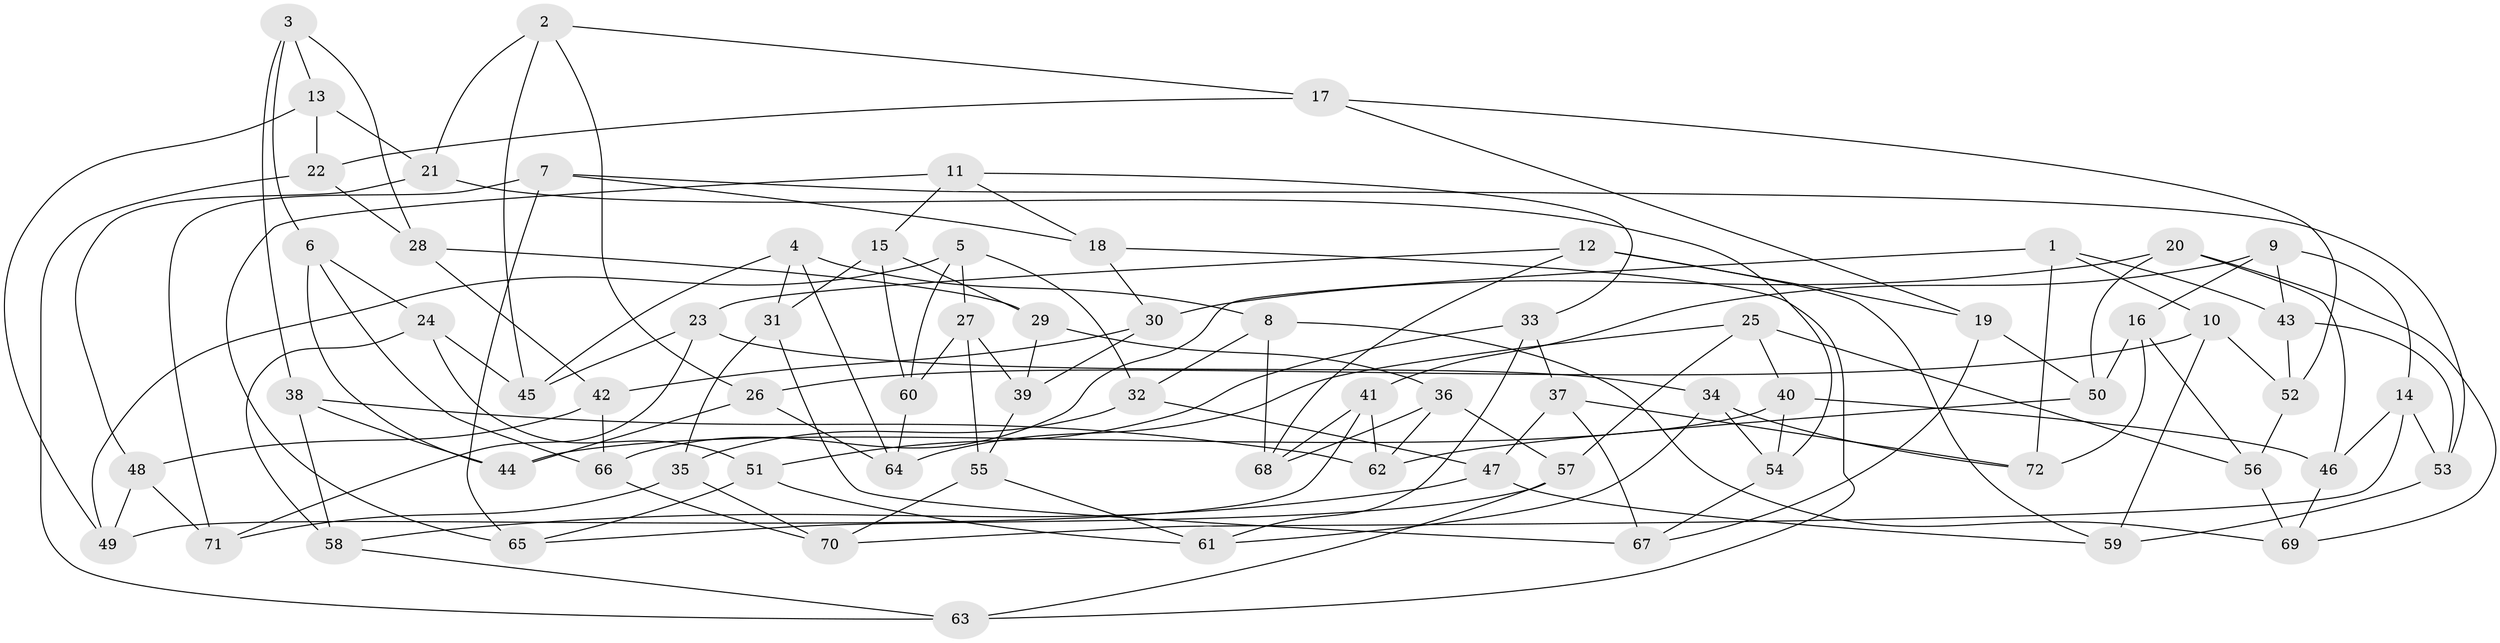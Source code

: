 // coarse degree distribution, {6: 0.575, 5: 0.2, 4: 0.225}
// Generated by graph-tools (version 1.1) at 2025/42/03/06/25 10:42:19]
// undirected, 72 vertices, 144 edges
graph export_dot {
graph [start="1"]
  node [color=gray90,style=filled];
  1;
  2;
  3;
  4;
  5;
  6;
  7;
  8;
  9;
  10;
  11;
  12;
  13;
  14;
  15;
  16;
  17;
  18;
  19;
  20;
  21;
  22;
  23;
  24;
  25;
  26;
  27;
  28;
  29;
  30;
  31;
  32;
  33;
  34;
  35;
  36;
  37;
  38;
  39;
  40;
  41;
  42;
  43;
  44;
  45;
  46;
  47;
  48;
  49;
  50;
  51;
  52;
  53;
  54;
  55;
  56;
  57;
  58;
  59;
  60;
  61;
  62;
  63;
  64;
  65;
  66;
  67;
  68;
  69;
  70;
  71;
  72;
  1 -- 10;
  1 -- 66;
  1 -- 43;
  1 -- 72;
  2 -- 21;
  2 -- 45;
  2 -- 17;
  2 -- 26;
  3 -- 38;
  3 -- 13;
  3 -- 28;
  3 -- 6;
  4 -- 45;
  4 -- 64;
  4 -- 31;
  4 -- 8;
  5 -- 32;
  5 -- 27;
  5 -- 49;
  5 -- 60;
  6 -- 24;
  6 -- 44;
  6 -- 66;
  7 -- 71;
  7 -- 18;
  7 -- 65;
  7 -- 53;
  8 -- 32;
  8 -- 69;
  8 -- 68;
  9 -- 43;
  9 -- 41;
  9 -- 14;
  9 -- 16;
  10 -- 59;
  10 -- 26;
  10 -- 52;
  11 -- 65;
  11 -- 33;
  11 -- 18;
  11 -- 15;
  12 -- 19;
  12 -- 59;
  12 -- 23;
  12 -- 68;
  13 -- 21;
  13 -- 49;
  13 -- 22;
  14 -- 70;
  14 -- 46;
  14 -- 53;
  15 -- 31;
  15 -- 60;
  15 -- 29;
  16 -- 72;
  16 -- 50;
  16 -- 56;
  17 -- 52;
  17 -- 22;
  17 -- 19;
  18 -- 63;
  18 -- 30;
  19 -- 67;
  19 -- 50;
  20 -- 69;
  20 -- 46;
  20 -- 50;
  20 -- 30;
  21 -- 54;
  21 -- 48;
  22 -- 63;
  22 -- 28;
  23 -- 45;
  23 -- 71;
  23 -- 34;
  24 -- 51;
  24 -- 58;
  24 -- 45;
  25 -- 64;
  25 -- 57;
  25 -- 56;
  25 -- 40;
  26 -- 64;
  26 -- 44;
  27 -- 39;
  27 -- 60;
  27 -- 55;
  28 -- 29;
  28 -- 42;
  29 -- 36;
  29 -- 39;
  30 -- 39;
  30 -- 42;
  31 -- 35;
  31 -- 67;
  32 -- 47;
  32 -- 35;
  33 -- 61;
  33 -- 37;
  33 -- 51;
  34 -- 54;
  34 -- 61;
  34 -- 72;
  35 -- 70;
  35 -- 71;
  36 -- 62;
  36 -- 68;
  36 -- 57;
  37 -- 67;
  37 -- 47;
  37 -- 72;
  38 -- 62;
  38 -- 58;
  38 -- 44;
  39 -- 55;
  40 -- 46;
  40 -- 44;
  40 -- 54;
  41 -- 49;
  41 -- 62;
  41 -- 68;
  42 -- 48;
  42 -- 66;
  43 -- 53;
  43 -- 52;
  46 -- 69;
  47 -- 59;
  47 -- 58;
  48 -- 71;
  48 -- 49;
  50 -- 62;
  51 -- 65;
  51 -- 61;
  52 -- 56;
  53 -- 59;
  54 -- 67;
  55 -- 70;
  55 -- 61;
  56 -- 69;
  57 -- 63;
  57 -- 65;
  58 -- 63;
  60 -- 64;
  66 -- 70;
}
